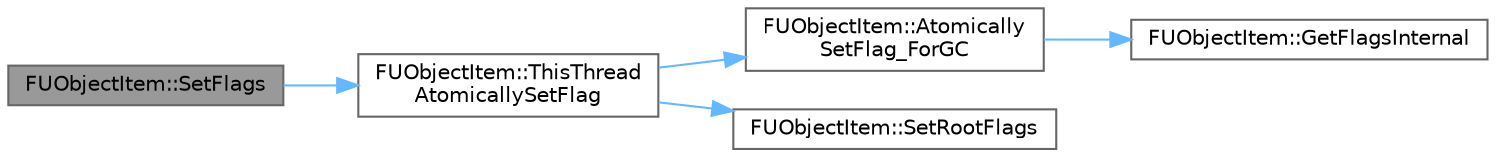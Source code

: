 digraph "FUObjectItem::SetFlags"
{
 // INTERACTIVE_SVG=YES
 // LATEX_PDF_SIZE
  bgcolor="transparent";
  edge [fontname=Helvetica,fontsize=10,labelfontname=Helvetica,labelfontsize=10];
  node [fontname=Helvetica,fontsize=10,shape=box,height=0.2,width=0.4];
  rankdir="LR";
  Node1 [id="Node000001",label="FUObjectItem::SetFlags",height=0.2,width=0.4,color="gray40", fillcolor="grey60", style="filled", fontcolor="black",tooltip=" "];
  Node1 -> Node2 [id="edge1_Node000001_Node000002",color="steelblue1",style="solid",tooltip=" "];
  Node2 [id="Node000002",label="FUObjectItem::ThisThread\lAtomicallySetFlag",height=0.2,width=0.4,color="grey40", fillcolor="white", style="filled",URL="$dc/d55/structFUObjectItem.html#a398c21b41a3999f6370075e3efdba2cb",tooltip="Uses atomics to set the specified flag(s)"];
  Node2 -> Node3 [id="edge2_Node000002_Node000003",color="steelblue1",style="solid",tooltip=" "];
  Node3 [id="Node000003",label="FUObjectItem::Atomically\lSetFlag_ForGC",height=0.2,width=0.4,color="grey40", fillcolor="white", style="filled",URL="$dc/d55/structFUObjectItem.html#aab6b758be90cd15ea9c79b2e3e95a581",tooltip="Uses atomics to set the specified flag(s)."];
  Node3 -> Node4 [id="edge3_Node000003_Node000004",color="steelblue1",style="solid",tooltip=" "];
  Node4 [id="Node000004",label="FUObjectItem::GetFlagsInternal",height=0.2,width=0.4,color="grey40", fillcolor="white", style="filled",URL="$dc/d55/structFUObjectItem.html#a5644d392a2101434d2eb8799abfca7c8",tooltip=" "];
  Node2 -> Node5 [id="edge4_Node000002_Node000005",color="steelblue1",style="solid",tooltip=" "];
  Node5 [id="Node000005",label="FUObjectItem::SetRootFlags",height=0.2,width=0.4,color="grey40", fillcolor="white", style="filled",URL="$dc/d55/structFUObjectItem.html#a31104c6773485d35edca02f2d6eebe0a",tooltip=" "];
}
